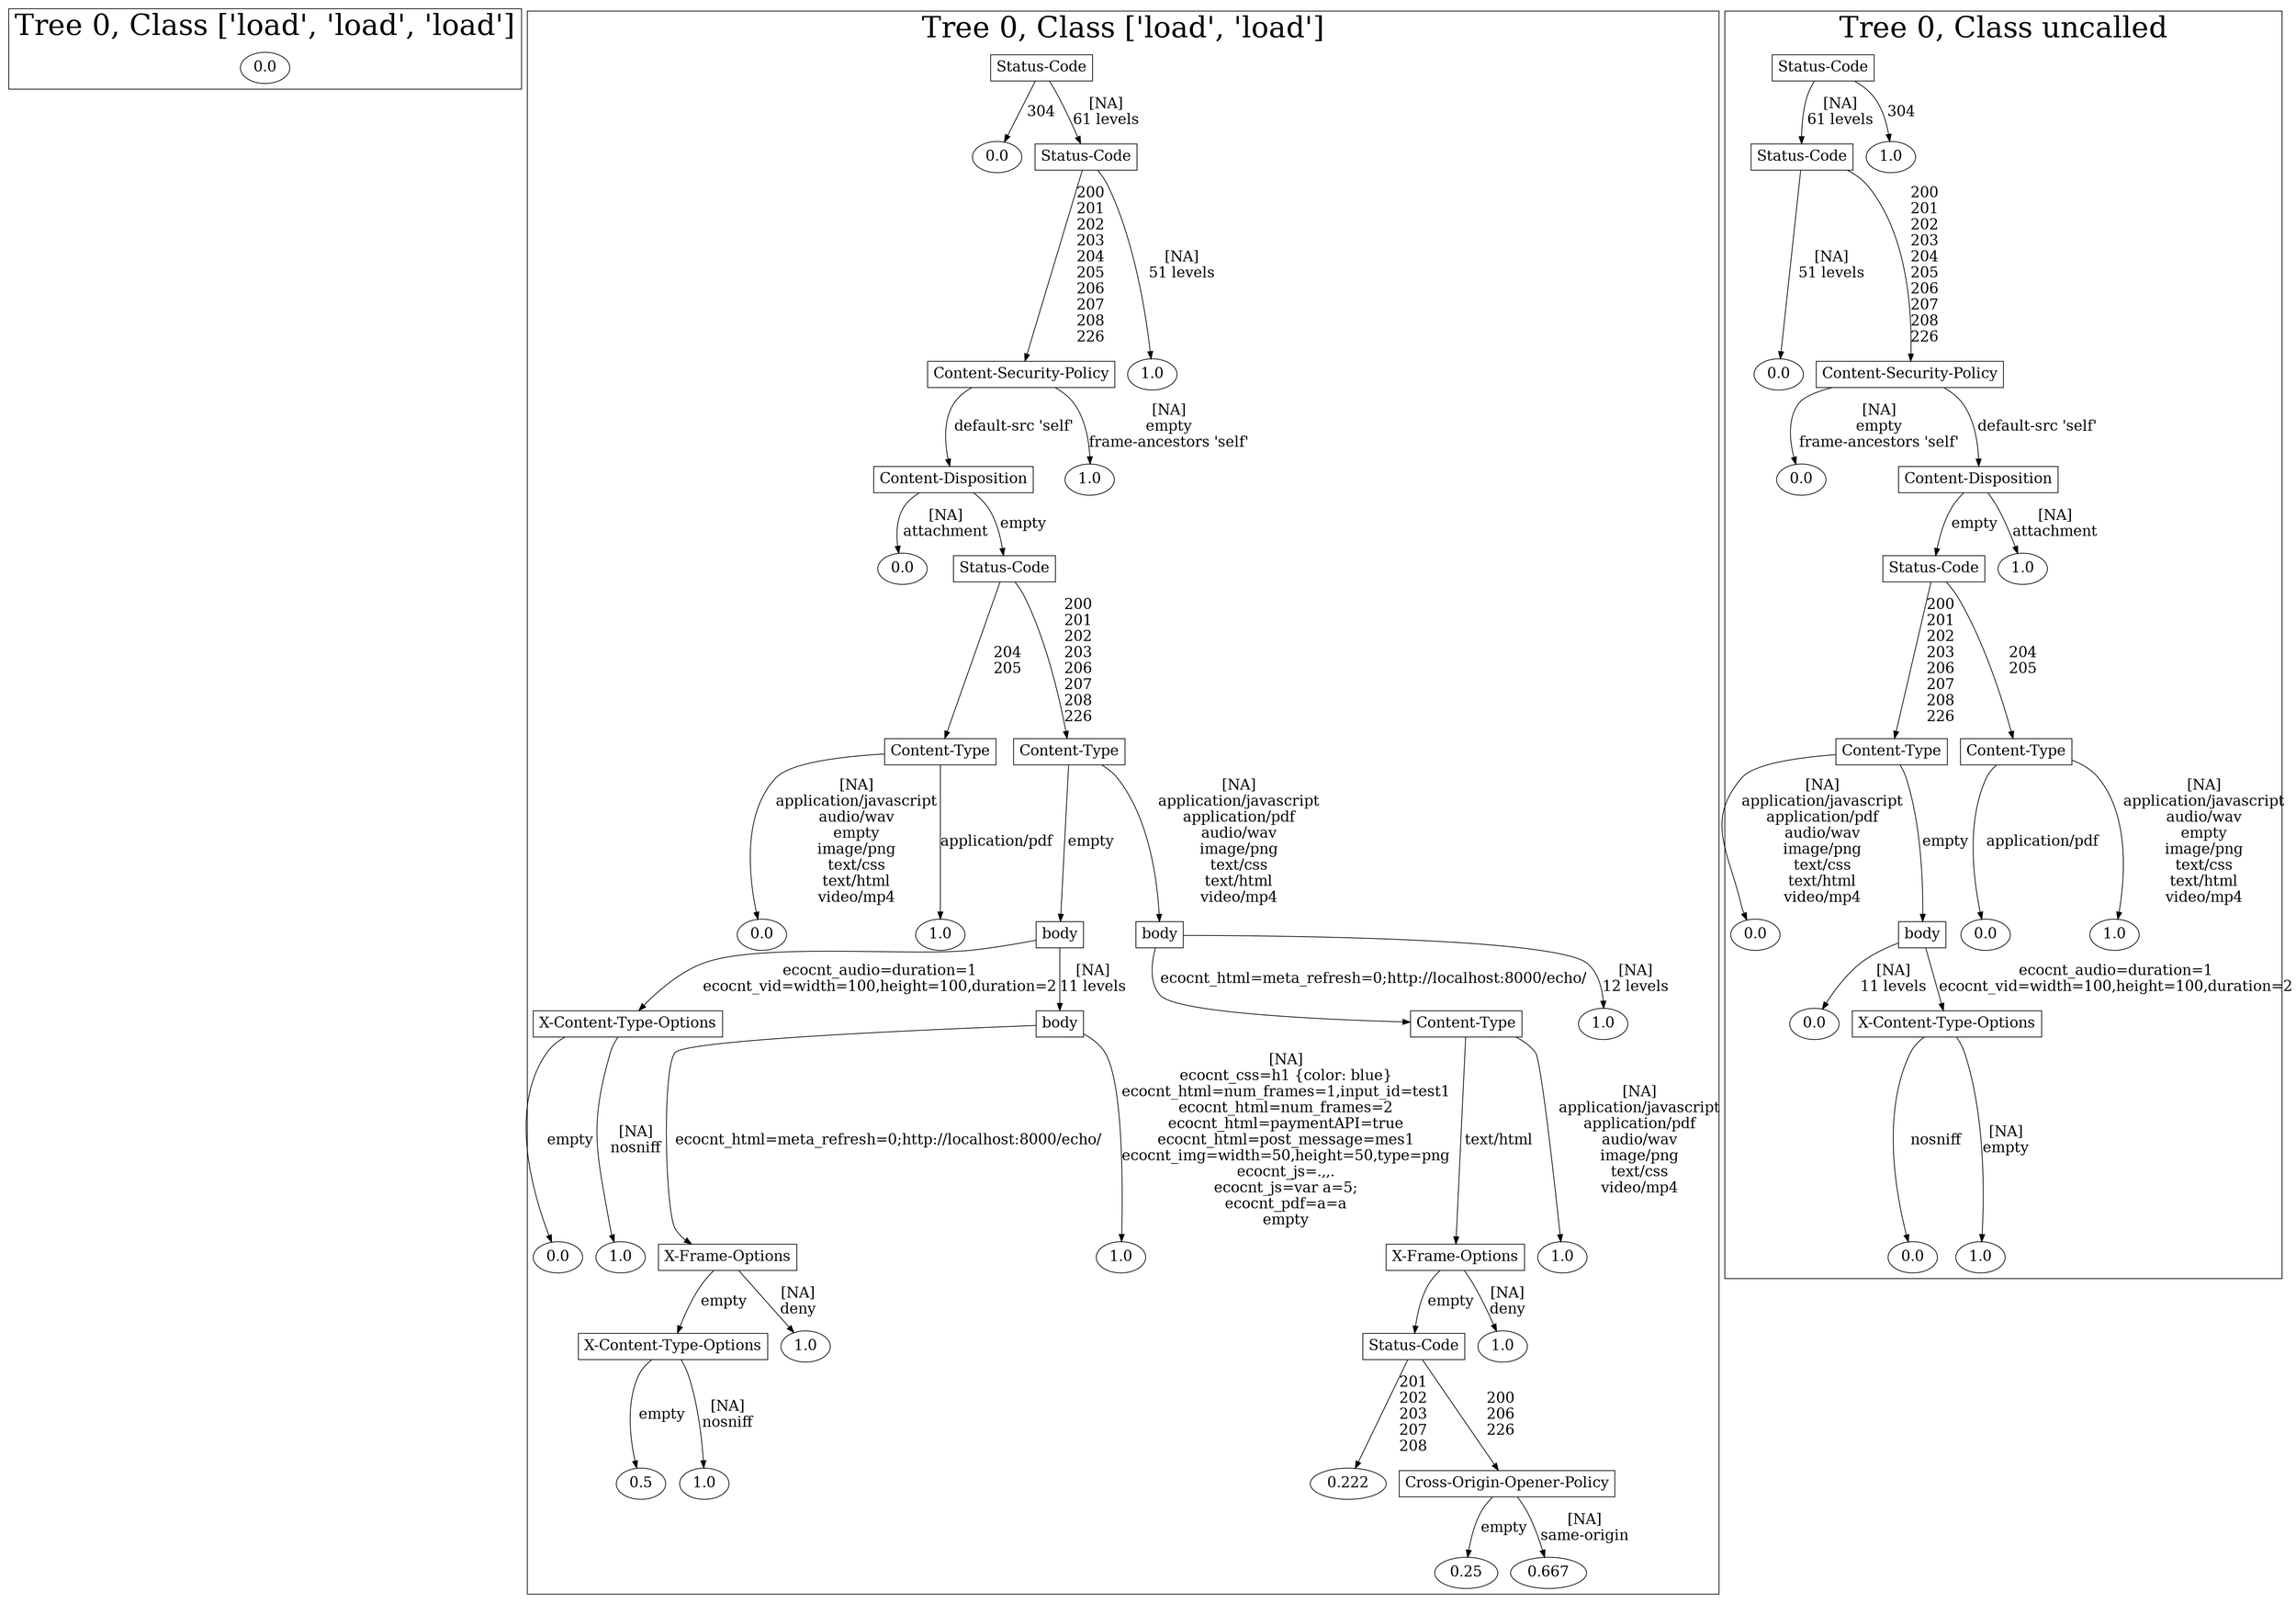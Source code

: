 /*
Generated by:
    http://https://github.com/h2oai/h2o-3/tree/master/h2o-genmodel/src/main/java/hex/genmodel/tools/PrintMojo.java
*/

/*
On a mac:

$ brew install graphviz
$ dot -Tpng file.gv -o file.png
$ open file.png
*/

digraph G {

subgraph cluster_0 {
/* Nodes */

/* Level 0 */
{
"SG_0_Node_0" [fontsize=20, label="0.0"]
}

/* Edges */

fontsize=40
label="Tree 0, Class ['load', 'load', 'load']"
}

subgraph cluster_1 {
/* Nodes */

/* Level 0 */
{
"SG_1_Node_0" [shape=box, fontsize=20, label="Status-Code"]
}

/* Level 1 */
{
"SG_1_Node_22" [fontsize=20, label="0.0"]
"SG_1_Node_1" [shape=box, fontsize=20, label="Status-Code"]
}

/* Level 2 */
{
"SG_1_Node_2" [shape=box, fontsize=20, label="Content-Security-Policy"]
"SG_1_Node_23" [fontsize=20, label="1.0"]
}

/* Level 3 */
{
"SG_1_Node_4" [shape=box, fontsize=20, label="Content-Disposition"]
"SG_1_Node_24" [fontsize=20, label="1.0"]
}

/* Level 4 */
{
"SG_1_Node_25" [fontsize=20, label="0.0"]
"SG_1_Node_5" [shape=box, fontsize=20, label="Status-Code"]
}

/* Level 5 */
{
"SG_1_Node_6" [shape=box, fontsize=20, label="Content-Type"]
"SG_1_Node_7" [shape=box, fontsize=20, label="Content-Type"]
}

/* Level 6 */
{
"SG_1_Node_26" [fontsize=20, label="0.0"]
"SG_1_Node_27" [fontsize=20, label="1.0"]
"SG_1_Node_8" [shape=box, fontsize=20, label="body"]
"SG_1_Node_9" [shape=box, fontsize=20, label="body"]
}

/* Level 7 */
{
"SG_1_Node_10" [shape=box, fontsize=20, label="X-Content-Type-Options"]
"SG_1_Node_11" [shape=box, fontsize=20, label="body"]
"SG_1_Node_12" [shape=box, fontsize=20, label="Content-Type"]
"SG_1_Node_28" [fontsize=20, label="1.0"]
}

/* Level 8 */
{
"SG_1_Node_29" [fontsize=20, label="0.0"]
"SG_1_Node_30" [fontsize=20, label="1.0"]
"SG_1_Node_13" [shape=box, fontsize=20, label="X-Frame-Options"]
"SG_1_Node_31" [fontsize=20, label="1.0"]
"SG_1_Node_14" [shape=box, fontsize=20, label="X-Frame-Options"]
"SG_1_Node_32" [fontsize=20, label="1.0"]
}

/* Level 9 */
{
"SG_1_Node_15" [shape=box, fontsize=20, label="X-Content-Type-Options"]
"SG_1_Node_33" [fontsize=20, label="1.0"]
"SG_1_Node_16" [shape=box, fontsize=20, label="Status-Code"]
"SG_1_Node_34" [fontsize=20, label="1.0"]
}

/* Level 10 */
{
"SG_1_Node_35" [fontsize=20, label="0.5"]
"SG_1_Node_36" [fontsize=20, label="1.0"]
"SG_1_Node_37" [fontsize=20, label="0.222"]
"SG_1_Node_19" [shape=box, fontsize=20, label="Cross-Origin-Opener-Policy"]
}

/* Level 11 */
{
"SG_1_Node_38" [fontsize=20, label="0.25"]
"SG_1_Node_39" [fontsize=20, label="0.667"]
}

/* Edges */
"SG_1_Node_0" -> "SG_1_Node_22" [fontsize=20, label="304
"]
"SG_1_Node_0" -> "SG_1_Node_1" [fontsize=20, label="[NA]
61 levels
"]
"SG_1_Node_1" -> "SG_1_Node_2" [fontsize=20, label="200
201
202
203
204
205
206
207
208
226
"]
"SG_1_Node_1" -> "SG_1_Node_23" [fontsize=20, label="[NA]
51 levels
"]
"SG_1_Node_2" -> "SG_1_Node_4" [fontsize=20, label="default-src 'self'
"]
"SG_1_Node_2" -> "SG_1_Node_24" [fontsize=20, label="[NA]
empty
frame-ancestors 'self'
"]
"SG_1_Node_4" -> "SG_1_Node_25" [fontsize=20, label="[NA]
attachment
"]
"SG_1_Node_4" -> "SG_1_Node_5" [fontsize=20, label="empty
"]
"SG_1_Node_5" -> "SG_1_Node_6" [fontsize=20, label="204
205
"]
"SG_1_Node_5" -> "SG_1_Node_7" [fontsize=20, label="200
201
202
203
206
207
208
226
"]
"SG_1_Node_7" -> "SG_1_Node_8" [fontsize=20, label="empty
"]
"SG_1_Node_7" -> "SG_1_Node_9" [fontsize=20, label="[NA]
application/javascript
application/pdf
audio/wav
image/png
text/css
text/html
video/mp4
"]
"SG_1_Node_9" -> "SG_1_Node_12" [fontsize=20, label="ecocnt_html=meta_refresh=0;http://localhost:8000/echo/
"]
"SG_1_Node_9" -> "SG_1_Node_28" [fontsize=20, label="[NA]
12 levels
"]
"SG_1_Node_12" -> "SG_1_Node_14" [fontsize=20, label="text/html
"]
"SG_1_Node_12" -> "SG_1_Node_32" [fontsize=20, label="[NA]
application/javascript
application/pdf
audio/wav
image/png
text/css
video/mp4
"]
"SG_1_Node_14" -> "SG_1_Node_16" [fontsize=20, label="empty
"]
"SG_1_Node_14" -> "SG_1_Node_34" [fontsize=20, label="[NA]
deny
"]
"SG_1_Node_16" -> "SG_1_Node_37" [fontsize=20, label="201
202
203
207
208
"]
"SG_1_Node_16" -> "SG_1_Node_19" [fontsize=20, label="200
206
226
"]
"SG_1_Node_19" -> "SG_1_Node_38" [fontsize=20, label="empty
"]
"SG_1_Node_19" -> "SG_1_Node_39" [fontsize=20, label="[NA]
same-origin
"]
"SG_1_Node_8" -> "SG_1_Node_10" [fontsize=20, label="ecocnt_audio=duration=1
ecocnt_vid=width=100,height=100,duration=2
"]
"SG_1_Node_8" -> "SG_1_Node_11" [fontsize=20, label="[NA]
11 levels
"]
"SG_1_Node_11" -> "SG_1_Node_13" [fontsize=20, label="ecocnt_html=meta_refresh=0;http://localhost:8000/echo/
"]
"SG_1_Node_11" -> "SG_1_Node_31" [fontsize=20, label="[NA]
ecocnt_css=h1 {color: blue}
ecocnt_html=num_frames=1,input_id=test1
ecocnt_html=num_frames=2
ecocnt_html=paymentAPI=true
ecocnt_html=post_message=mes1
ecocnt_img=width=50,height=50,type=png
ecocnt_js=.,,.
ecocnt_js=var a=5;
ecocnt_pdf=a=a
empty
"]
"SG_1_Node_13" -> "SG_1_Node_15" [fontsize=20, label="empty
"]
"SG_1_Node_13" -> "SG_1_Node_33" [fontsize=20, label="[NA]
deny
"]
"SG_1_Node_15" -> "SG_1_Node_35" [fontsize=20, label="empty
"]
"SG_1_Node_15" -> "SG_1_Node_36" [fontsize=20, label="[NA]
nosniff
"]
"SG_1_Node_10" -> "SG_1_Node_29" [fontsize=20, label="empty
"]
"SG_1_Node_10" -> "SG_1_Node_30" [fontsize=20, label="[NA]
nosniff
"]
"SG_1_Node_6" -> "SG_1_Node_26" [fontsize=20, label="[NA]
application/javascript
audio/wav
empty
image/png
text/css
text/html
video/mp4
"]
"SG_1_Node_6" -> "SG_1_Node_27" [fontsize=20, label="application/pdf
"]

fontsize=40
label="Tree 0, Class ['load', 'load']"
}

subgraph cluster_2 {
/* Nodes */

/* Level 0 */
{
"SG_2_Node_0" [shape=box, fontsize=20, label="Status-Code"]
}

/* Level 1 */
{
"SG_2_Node_1" [shape=box, fontsize=20, label="Status-Code"]
"SG_2_Node_10" [fontsize=20, label="1.0"]
}

/* Level 2 */
{
"SG_2_Node_11" [fontsize=20, label="0.0"]
"SG_2_Node_3" [shape=box, fontsize=20, label="Content-Security-Policy"]
}

/* Level 3 */
{
"SG_2_Node_12" [fontsize=20, label="0.0"]
"SG_2_Node_4" [shape=box, fontsize=20, label="Content-Disposition"]
}

/* Level 4 */
{
"SG_2_Node_5" [shape=box, fontsize=20, label="Status-Code"]
"SG_2_Node_13" [fontsize=20, label="1.0"]
}

/* Level 5 */
{
"SG_2_Node_6" [shape=box, fontsize=20, label="Content-Type"]
"SG_2_Node_7" [shape=box, fontsize=20, label="Content-Type"]
}

/* Level 6 */
{
"SG_2_Node_14" [fontsize=20, label="0.0"]
"SG_2_Node_8" [shape=box, fontsize=20, label="body"]
"SG_2_Node_15" [fontsize=20, label="0.0"]
"SG_2_Node_16" [fontsize=20, label="1.0"]
}

/* Level 7 */
{
"SG_2_Node_17" [fontsize=20, label="0.0"]
"SG_2_Node_9" [shape=box, fontsize=20, label="X-Content-Type-Options"]
}

/* Level 8 */
{
"SG_2_Node_18" [fontsize=20, label="0.0"]
"SG_2_Node_19" [fontsize=20, label="1.0"]
}

/* Edges */
"SG_2_Node_0" -> "SG_2_Node_1" [fontsize=20, label="[NA]
61 levels
"]
"SG_2_Node_0" -> "SG_2_Node_10" [fontsize=20, label="304
"]
"SG_2_Node_1" -> "SG_2_Node_11" [fontsize=20, label="[NA]
51 levels
"]
"SG_2_Node_1" -> "SG_2_Node_3" [fontsize=20, label="200
201
202
203
204
205
206
207
208
226
"]
"SG_2_Node_3" -> "SG_2_Node_12" [fontsize=20, label="[NA]
empty
frame-ancestors 'self'
"]
"SG_2_Node_3" -> "SG_2_Node_4" [fontsize=20, label="default-src 'self'
"]
"SG_2_Node_4" -> "SG_2_Node_5" [fontsize=20, label="empty
"]
"SG_2_Node_4" -> "SG_2_Node_13" [fontsize=20, label="[NA]
attachment
"]
"SG_2_Node_5" -> "SG_2_Node_6" [fontsize=20, label="200
201
202
203
206
207
208
226
"]
"SG_2_Node_5" -> "SG_2_Node_7" [fontsize=20, label="204
205
"]
"SG_2_Node_7" -> "SG_2_Node_15" [fontsize=20, label="application/pdf
"]
"SG_2_Node_7" -> "SG_2_Node_16" [fontsize=20, label="[NA]
application/javascript
audio/wav
empty
image/png
text/css
text/html
video/mp4
"]
"SG_2_Node_6" -> "SG_2_Node_14" [fontsize=20, label="[NA]
application/javascript
application/pdf
audio/wav
image/png
text/css
text/html
video/mp4
"]
"SG_2_Node_6" -> "SG_2_Node_8" [fontsize=20, label="empty
"]
"SG_2_Node_8" -> "SG_2_Node_17" [fontsize=20, label="[NA]
11 levels
"]
"SG_2_Node_8" -> "SG_2_Node_9" [fontsize=20, label="ecocnt_audio=duration=1
ecocnt_vid=width=100,height=100,duration=2
"]
"SG_2_Node_9" -> "SG_2_Node_18" [fontsize=20, label="nosniff
"]
"SG_2_Node_9" -> "SG_2_Node_19" [fontsize=20, label="[NA]
empty
"]

fontsize=40
label="Tree 0, Class uncalled"
}

}

